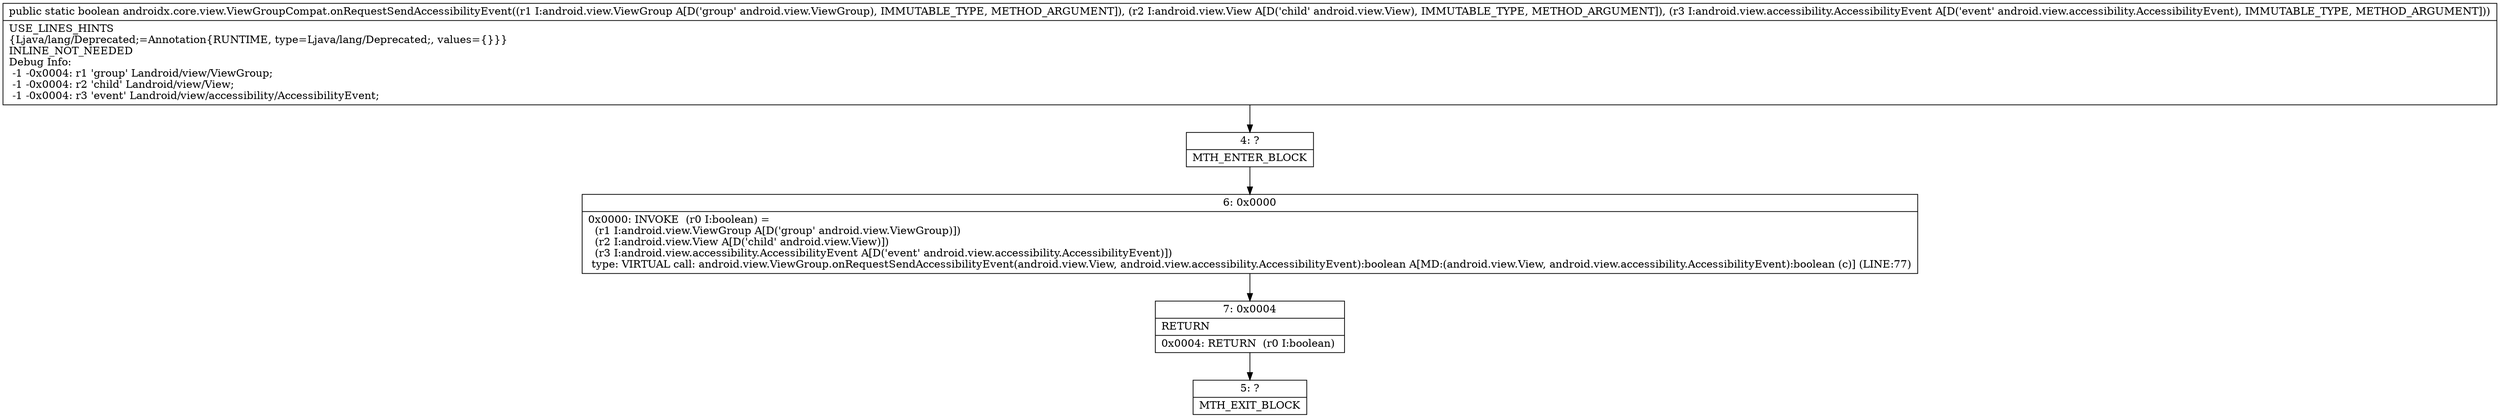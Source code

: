 digraph "CFG forandroidx.core.view.ViewGroupCompat.onRequestSendAccessibilityEvent(Landroid\/view\/ViewGroup;Landroid\/view\/View;Landroid\/view\/accessibility\/AccessibilityEvent;)Z" {
Node_4 [shape=record,label="{4\:\ ?|MTH_ENTER_BLOCK\l}"];
Node_6 [shape=record,label="{6\:\ 0x0000|0x0000: INVOKE  (r0 I:boolean) = \l  (r1 I:android.view.ViewGroup A[D('group' android.view.ViewGroup)])\l  (r2 I:android.view.View A[D('child' android.view.View)])\l  (r3 I:android.view.accessibility.AccessibilityEvent A[D('event' android.view.accessibility.AccessibilityEvent)])\l type: VIRTUAL call: android.view.ViewGroup.onRequestSendAccessibilityEvent(android.view.View, android.view.accessibility.AccessibilityEvent):boolean A[MD:(android.view.View, android.view.accessibility.AccessibilityEvent):boolean (c)] (LINE:77)\l}"];
Node_7 [shape=record,label="{7\:\ 0x0004|RETURN\l|0x0004: RETURN  (r0 I:boolean) \l}"];
Node_5 [shape=record,label="{5\:\ ?|MTH_EXIT_BLOCK\l}"];
MethodNode[shape=record,label="{public static boolean androidx.core.view.ViewGroupCompat.onRequestSendAccessibilityEvent((r1 I:android.view.ViewGroup A[D('group' android.view.ViewGroup), IMMUTABLE_TYPE, METHOD_ARGUMENT]), (r2 I:android.view.View A[D('child' android.view.View), IMMUTABLE_TYPE, METHOD_ARGUMENT]), (r3 I:android.view.accessibility.AccessibilityEvent A[D('event' android.view.accessibility.AccessibilityEvent), IMMUTABLE_TYPE, METHOD_ARGUMENT]))  | USE_LINES_HINTS\l\{Ljava\/lang\/Deprecated;=Annotation\{RUNTIME, type=Ljava\/lang\/Deprecated;, values=\{\}\}\}\lINLINE_NOT_NEEDED\lDebug Info:\l  \-1 \-0x0004: r1 'group' Landroid\/view\/ViewGroup;\l  \-1 \-0x0004: r2 'child' Landroid\/view\/View;\l  \-1 \-0x0004: r3 'event' Landroid\/view\/accessibility\/AccessibilityEvent;\l}"];
MethodNode -> Node_4;Node_4 -> Node_6;
Node_6 -> Node_7;
Node_7 -> Node_5;
}

